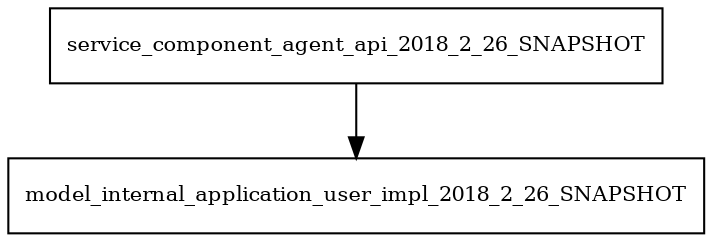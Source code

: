 digraph service_component_agent_api_2018_2_26_SNAPSHOT_dependencies {
  node [shape = box, fontsize=10.0];
  service_component_agent_api_2018_2_26_SNAPSHOT -> model_internal_application_user_impl_2018_2_26_SNAPSHOT;
}
